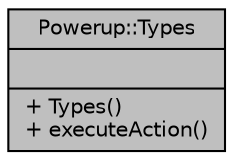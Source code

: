digraph "Powerup::Types"
{
  edge [fontname="Helvetica",fontsize="10",labelfontname="Helvetica",labelfontsize="10"];
  node [fontname="Helvetica",fontsize="10",shape=record];
  Node1 [label="{Powerup::Types\n||+ Types()\l+ executeAction()\l}",height=0.2,width=0.4,color="black", fillcolor="grey75", style="filled", fontcolor="black"];
}
